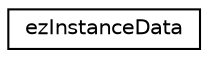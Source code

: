 digraph "Graphical Class Hierarchy"
{
 // LATEX_PDF_SIZE
  edge [fontname="Helvetica",fontsize="10",labelfontname="Helvetica",labelfontsize="10"];
  node [fontname="Helvetica",fontsize="10",shape=record];
  rankdir="LR";
  Node0 [label="ezInstanceData",height=0.2,width=0.4,color="black", fillcolor="white", style="filled",URL="$d8/d6b/structez_instance_data.htm",tooltip=" "];
}
